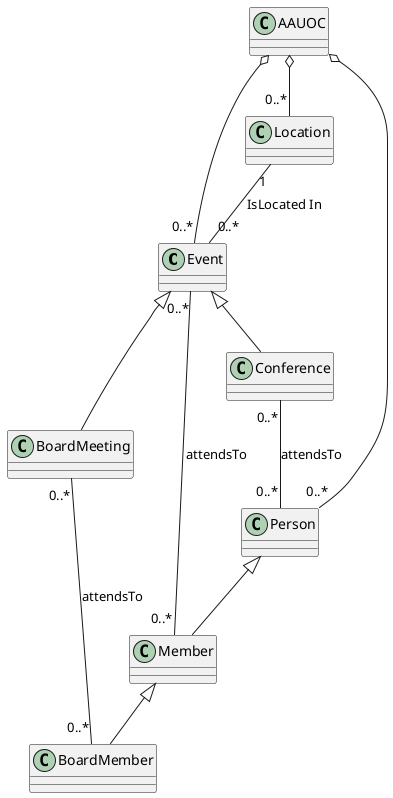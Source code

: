 @startuml

Event <|-- Conference
Event <|-- BoardMeeting

Person <|-- Member
Member <|-- BoardMember

AAUOC o-- "0..*" Location
AAUOC o-- "0..*" Event
AAUOC o-- "0..*" Person

Location "1" -- "0..*" Event :IsLocated In
Event "0..*" -- "0..*" Member :attendsTo
BoardMeeting "0..*" -- "0..*" BoardMember :attendsTo
Conference "0..*" -- "0..*" Person :attendsTo

@enduml